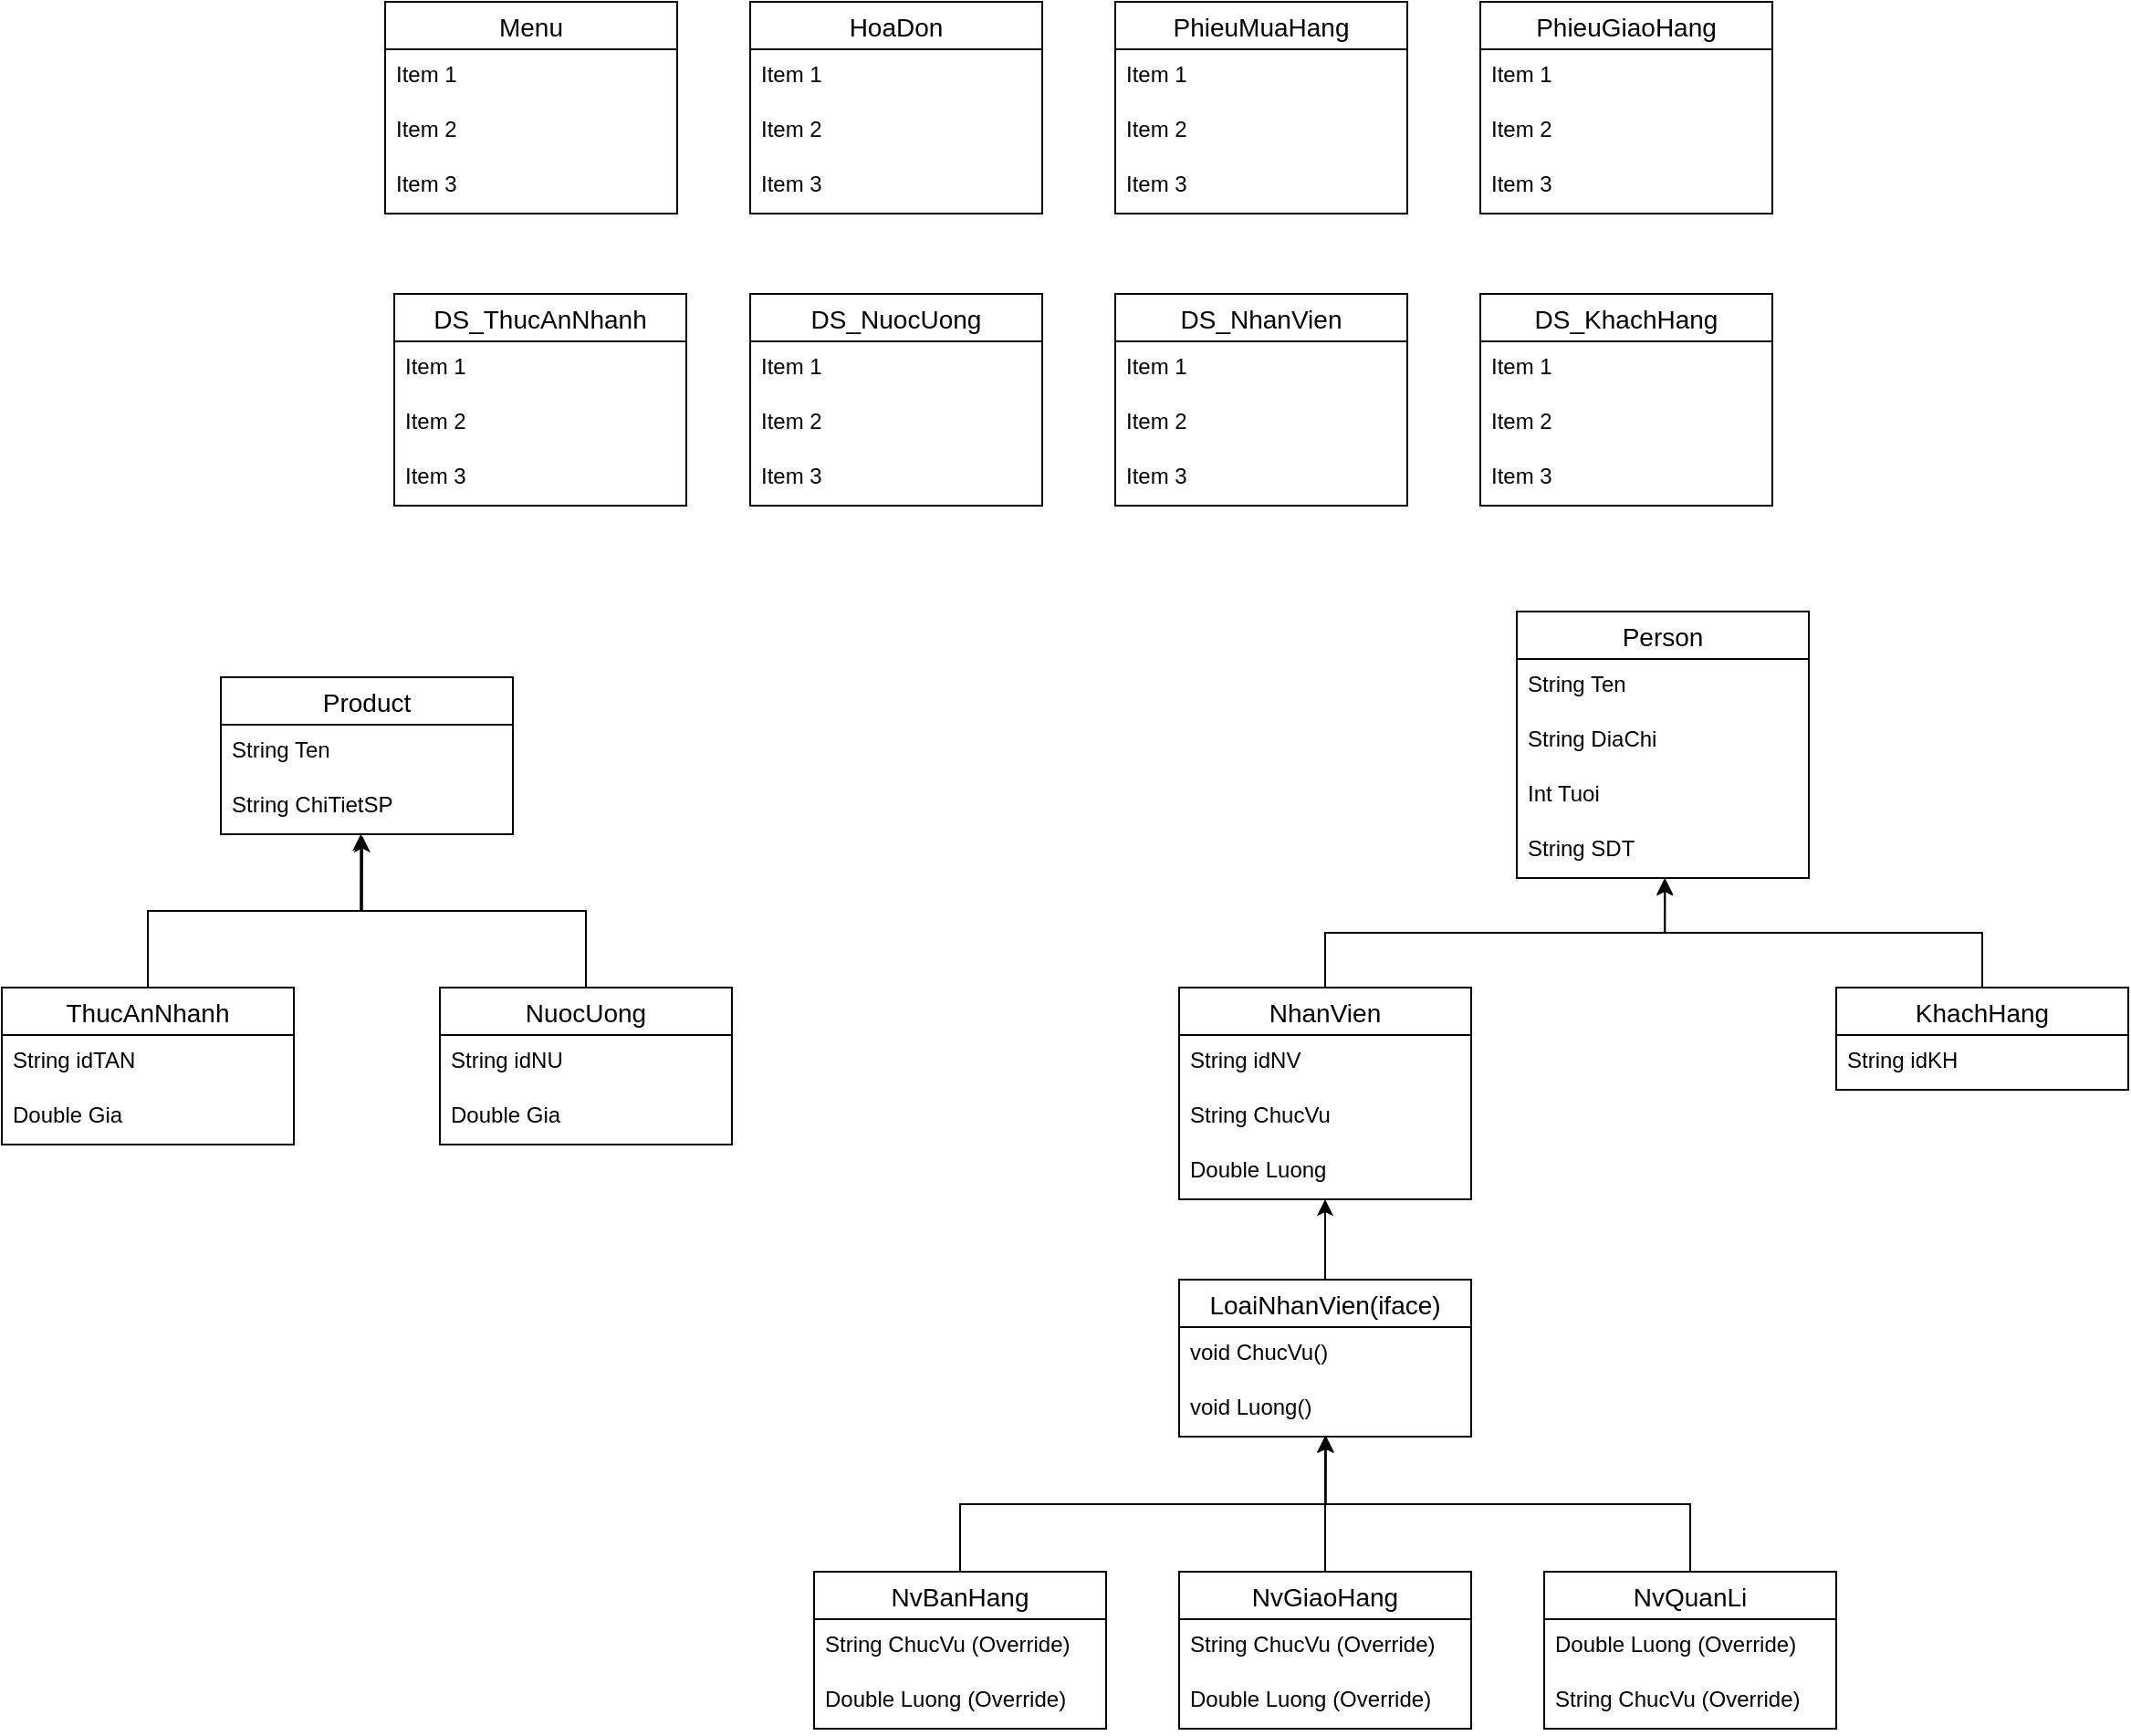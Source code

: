 <mxfile version="15.8.7" type="device"><diagram id="EVMcfRyq3tiRmZQSGh5y" name="Page-1"><mxGraphModel dx="2885" dy="714" grid="1" gridSize="10" guides="1" tooltips="1" connect="1" arrows="1" fold="1" page="1" pageScale="1" pageWidth="850" pageHeight="1100" math="0" shadow="0"><root><mxCell id="0"/><mxCell id="1" parent="0"/><mxCell id="u-z-MHAH-wpr4KC4J1fU-18" value="Product" style="swimlane;fontStyle=0;childLayout=stackLayout;horizontal=1;startSize=26;horizontalStack=0;resizeParent=1;resizeParentMax=0;resizeLast=0;collapsible=1;marginBottom=0;align=center;fontSize=14;" parent="1" vertex="1"><mxGeometry x="-1310" y="470" width="160" height="86" as="geometry"/></mxCell><mxCell id="u-z-MHAH-wpr4KC4J1fU-20" value="String Ten" style="text;strokeColor=none;fillColor=none;spacingLeft=4;spacingRight=4;overflow=hidden;rotatable=0;points=[[0,0.5],[1,0.5]];portConstraint=eastwest;fontSize=12;" parent="u-z-MHAH-wpr4KC4J1fU-18" vertex="1"><mxGeometry y="26" width="160" height="30" as="geometry"/></mxCell><mxCell id="lFMd-A1XRuo6PtVkN8yh-21" value="String ChiTietSP" style="text;strokeColor=none;fillColor=none;spacingLeft=4;spacingRight=4;overflow=hidden;rotatable=0;points=[[0,0.5],[1,0.5]];portConstraint=eastwest;fontSize=12;" parent="u-z-MHAH-wpr4KC4J1fU-18" vertex="1"><mxGeometry y="56" width="160" height="30" as="geometry"/></mxCell><mxCell id="1-C_B3c9Q80rBYuQbA28-1" value="HoaDon" style="swimlane;fontStyle=0;childLayout=stackLayout;horizontal=1;startSize=26;horizontalStack=0;resizeParent=1;resizeParentMax=0;resizeLast=0;collapsible=1;marginBottom=0;align=center;fontSize=14;" parent="1" vertex="1"><mxGeometry x="-1020" y="100" width="160" height="116" as="geometry"/></mxCell><mxCell id="1-C_B3c9Q80rBYuQbA28-2" value="Item 1" style="text;strokeColor=none;fillColor=none;spacingLeft=4;spacingRight=4;overflow=hidden;rotatable=0;points=[[0,0.5],[1,0.5]];portConstraint=eastwest;fontSize=12;" parent="1-C_B3c9Q80rBYuQbA28-1" vertex="1"><mxGeometry y="26" width="160" height="30" as="geometry"/></mxCell><mxCell id="1-C_B3c9Q80rBYuQbA28-3" value="Item 2" style="text;strokeColor=none;fillColor=none;spacingLeft=4;spacingRight=4;overflow=hidden;rotatable=0;points=[[0,0.5],[1,0.5]];portConstraint=eastwest;fontSize=12;" parent="1-C_B3c9Q80rBYuQbA28-1" vertex="1"><mxGeometry y="56" width="160" height="30" as="geometry"/></mxCell><mxCell id="1-C_B3c9Q80rBYuQbA28-4" value="Item 3" style="text;strokeColor=none;fillColor=none;spacingLeft=4;spacingRight=4;overflow=hidden;rotatable=0;points=[[0,0.5],[1,0.5]];portConstraint=eastwest;fontSize=12;" parent="1-C_B3c9Q80rBYuQbA28-1" vertex="1"><mxGeometry y="86" width="160" height="30" as="geometry"/></mxCell><mxCell id="1-C_B3c9Q80rBYuQbA28-5" value="PhieuMuaHang" style="swimlane;fontStyle=0;childLayout=stackLayout;horizontal=1;startSize=26;horizontalStack=0;resizeParent=1;resizeParentMax=0;resizeLast=0;collapsible=1;marginBottom=0;align=center;fontSize=14;" parent="1" vertex="1"><mxGeometry x="-820" y="100" width="160" height="116" as="geometry"/></mxCell><mxCell id="1-C_B3c9Q80rBYuQbA28-6" value="Item 1" style="text;strokeColor=none;fillColor=none;spacingLeft=4;spacingRight=4;overflow=hidden;rotatable=0;points=[[0,0.5],[1,0.5]];portConstraint=eastwest;fontSize=12;" parent="1-C_B3c9Q80rBYuQbA28-5" vertex="1"><mxGeometry y="26" width="160" height="30" as="geometry"/></mxCell><mxCell id="1-C_B3c9Q80rBYuQbA28-7" value="Item 2" style="text;strokeColor=none;fillColor=none;spacingLeft=4;spacingRight=4;overflow=hidden;rotatable=0;points=[[0,0.5],[1,0.5]];portConstraint=eastwest;fontSize=12;" parent="1-C_B3c9Q80rBYuQbA28-5" vertex="1"><mxGeometry y="56" width="160" height="30" as="geometry"/></mxCell><mxCell id="1-C_B3c9Q80rBYuQbA28-8" value="Item 3" style="text;strokeColor=none;fillColor=none;spacingLeft=4;spacingRight=4;overflow=hidden;rotatable=0;points=[[0,0.5],[1,0.5]];portConstraint=eastwest;fontSize=12;" parent="1-C_B3c9Q80rBYuQbA28-5" vertex="1"><mxGeometry y="86" width="160" height="30" as="geometry"/></mxCell><mxCell id="1-C_B3c9Q80rBYuQbA28-9" value="PhieuGiaoHang" style="swimlane;fontStyle=0;childLayout=stackLayout;horizontal=1;startSize=26;horizontalStack=0;resizeParent=1;resizeParentMax=0;resizeLast=0;collapsible=1;marginBottom=0;align=center;fontSize=14;" parent="1" vertex="1"><mxGeometry x="-620" y="100" width="160" height="116" as="geometry"/></mxCell><mxCell id="1-C_B3c9Q80rBYuQbA28-10" value="Item 1" style="text;strokeColor=none;fillColor=none;spacingLeft=4;spacingRight=4;overflow=hidden;rotatable=0;points=[[0,0.5],[1,0.5]];portConstraint=eastwest;fontSize=12;" parent="1-C_B3c9Q80rBYuQbA28-9" vertex="1"><mxGeometry y="26" width="160" height="30" as="geometry"/></mxCell><mxCell id="1-C_B3c9Q80rBYuQbA28-11" value="Item 2" style="text;strokeColor=none;fillColor=none;spacingLeft=4;spacingRight=4;overflow=hidden;rotatable=0;points=[[0,0.5],[1,0.5]];portConstraint=eastwest;fontSize=12;" parent="1-C_B3c9Q80rBYuQbA28-9" vertex="1"><mxGeometry y="56" width="160" height="30" as="geometry"/></mxCell><mxCell id="1-C_B3c9Q80rBYuQbA28-12" value="Item 3" style="text;strokeColor=none;fillColor=none;spacingLeft=4;spacingRight=4;overflow=hidden;rotatable=0;points=[[0,0.5],[1,0.5]];portConstraint=eastwest;fontSize=12;" parent="1-C_B3c9Q80rBYuQbA28-9" vertex="1"><mxGeometry y="86" width="160" height="30" as="geometry"/></mxCell><mxCell id="lFMd-A1XRuo6PtVkN8yh-22" style="edgeStyle=orthogonalEdgeStyle;rounded=0;orthogonalLoop=1;jettySize=auto;html=1;entryX=0.479;entryY=1;entryDx=0;entryDy=0;entryPerimeter=0;" parent="1" source="1-C_B3c9Q80rBYuQbA28-13" target="lFMd-A1XRuo6PtVkN8yh-21" edge="1"><mxGeometry relative="1" as="geometry"/></mxCell><mxCell id="1-C_B3c9Q80rBYuQbA28-13" value="ThucAnNhanh" style="swimlane;fontStyle=0;childLayout=stackLayout;horizontal=1;startSize=26;horizontalStack=0;resizeParent=1;resizeParentMax=0;resizeLast=0;collapsible=1;marginBottom=0;align=center;fontSize=14;" parent="1" vertex="1"><mxGeometry x="-1430" y="640" width="160" height="86" as="geometry"/></mxCell><mxCell id="1-C_B3c9Q80rBYuQbA28-14" value="String idTAN" style="text;strokeColor=none;fillColor=none;spacingLeft=4;spacingRight=4;overflow=hidden;rotatable=0;points=[[0,0.5],[1,0.5]];portConstraint=eastwest;fontSize=12;" parent="1-C_B3c9Q80rBYuQbA28-13" vertex="1"><mxGeometry y="26" width="160" height="30" as="geometry"/></mxCell><mxCell id="1-C_B3c9Q80rBYuQbA28-15" value="Double Gia" style="text;strokeColor=none;fillColor=none;spacingLeft=4;spacingRight=4;overflow=hidden;rotatable=0;points=[[0,0.5],[1,0.5]];portConstraint=eastwest;fontSize=12;" parent="1-C_B3c9Q80rBYuQbA28-13" vertex="1"><mxGeometry y="56" width="160" height="30" as="geometry"/></mxCell><mxCell id="lFMd-A1XRuo6PtVkN8yh-23" style="edgeStyle=orthogonalEdgeStyle;rounded=0;orthogonalLoop=1;jettySize=auto;html=1;entryX=0.484;entryY=1.028;entryDx=0;entryDy=0;entryPerimeter=0;" parent="1" source="1-C_B3c9Q80rBYuQbA28-17" target="lFMd-A1XRuo6PtVkN8yh-21" edge="1"><mxGeometry relative="1" as="geometry"/></mxCell><mxCell id="1-C_B3c9Q80rBYuQbA28-17" value="NuocUong" style="swimlane;fontStyle=0;childLayout=stackLayout;horizontal=1;startSize=26;horizontalStack=0;resizeParent=1;resizeParentMax=0;resizeLast=0;collapsible=1;marginBottom=0;align=center;fontSize=14;" parent="1" vertex="1"><mxGeometry x="-1190" y="640" width="160" height="86" as="geometry"/></mxCell><mxCell id="lFMd-A1XRuo6PtVkN8yh-24" value="String idNU" style="text;strokeColor=none;fillColor=none;spacingLeft=4;spacingRight=4;overflow=hidden;rotatable=0;points=[[0,0.5],[1,0.5]];portConstraint=eastwest;fontSize=12;" parent="1-C_B3c9Q80rBYuQbA28-17" vertex="1"><mxGeometry y="26" width="160" height="30" as="geometry"/></mxCell><mxCell id="lFMd-A1XRuo6PtVkN8yh-25" value="Double Gia" style="text;strokeColor=none;fillColor=none;spacingLeft=4;spacingRight=4;overflow=hidden;rotatable=0;points=[[0,0.5],[1,0.5]];portConstraint=eastwest;fontSize=12;" parent="1-C_B3c9Q80rBYuQbA28-17" vertex="1"><mxGeometry y="56" width="160" height="30" as="geometry"/></mxCell><mxCell id="iTKkaDLtavJCJx7HGQ4m-40" value="Person" style="swimlane;fontStyle=0;childLayout=stackLayout;horizontal=1;startSize=26;horizontalStack=0;resizeParent=1;resizeParentMax=0;resizeLast=0;collapsible=1;marginBottom=0;align=center;fontSize=14;" parent="1" vertex="1"><mxGeometry x="-600" y="434" width="160" height="146" as="geometry"><mxRectangle x="-600" y="434" width="80" height="26" as="alternateBounds"/></mxGeometry></mxCell><mxCell id="iTKkaDLtavJCJx7HGQ4m-41" value="String Ten" style="text;strokeColor=none;fillColor=none;spacingLeft=4;spacingRight=4;overflow=hidden;rotatable=0;points=[[0,0.5],[1,0.5]];portConstraint=eastwest;fontSize=12;" parent="iTKkaDLtavJCJx7HGQ4m-40" vertex="1"><mxGeometry y="26" width="160" height="30" as="geometry"/></mxCell><mxCell id="iTKkaDLtavJCJx7HGQ4m-42" value="String DiaChi" style="text;strokeColor=none;fillColor=none;spacingLeft=4;spacingRight=4;overflow=hidden;rotatable=0;points=[[0,0.5],[1,0.5]];portConstraint=eastwest;fontSize=12;" parent="iTKkaDLtavJCJx7HGQ4m-40" vertex="1"><mxGeometry y="56" width="160" height="30" as="geometry"/></mxCell><mxCell id="lFMd-A1XRuo6PtVkN8yh-7" value="Int Tuoi" style="text;strokeColor=none;fillColor=none;spacingLeft=4;spacingRight=4;overflow=hidden;rotatable=0;points=[[0,0.5],[1,0.5]];portConstraint=eastwest;fontSize=12;" parent="iTKkaDLtavJCJx7HGQ4m-40" vertex="1"><mxGeometry y="86" width="160" height="30" as="geometry"/></mxCell><mxCell id="lFMd-A1XRuo6PtVkN8yh-6" value="String SDT" style="text;strokeColor=none;fillColor=none;spacingLeft=4;spacingRight=4;overflow=hidden;rotatable=0;points=[[0,0.5],[1,0.5]];portConstraint=eastwest;fontSize=12;" parent="iTKkaDLtavJCJx7HGQ4m-40" vertex="1"><mxGeometry y="116" width="160" height="30" as="geometry"/></mxCell><mxCell id="lFMd-A1XRuo6PtVkN8yh-8" style="edgeStyle=orthogonalEdgeStyle;rounded=0;orthogonalLoop=1;jettySize=auto;html=1;entryX=0.507;entryY=1.02;entryDx=0;entryDy=0;entryPerimeter=0;" parent="1" source="iTKkaDLtavJCJx7HGQ4m-45" target="lFMd-A1XRuo6PtVkN8yh-6" edge="1"><mxGeometry relative="1" as="geometry"/></mxCell><mxCell id="iTKkaDLtavJCJx7HGQ4m-45" value="NhanVien" style="swimlane;fontStyle=0;childLayout=stackLayout;horizontal=1;startSize=26;horizontalStack=0;resizeParent=1;resizeParentMax=0;resizeLast=0;collapsible=1;marginBottom=0;align=center;fontSize=14;" parent="1" vertex="1"><mxGeometry x="-785" y="640" width="160" height="116" as="geometry"/></mxCell><mxCell id="iTKkaDLtavJCJx7HGQ4m-46" value="String idNV" style="text;strokeColor=none;fillColor=none;spacingLeft=4;spacingRight=4;overflow=hidden;rotatable=0;points=[[0,0.5],[1,0.5]];portConstraint=eastwest;fontSize=12;" parent="iTKkaDLtavJCJx7HGQ4m-45" vertex="1"><mxGeometry y="26" width="160" height="30" as="geometry"/></mxCell><mxCell id="lFMd-A1XRuo6PtVkN8yh-31" value="String ChucVu" style="text;strokeColor=none;fillColor=none;spacingLeft=4;spacingRight=4;overflow=hidden;rotatable=0;points=[[0,0.5],[1,0.5]];portConstraint=eastwest;fontSize=12;" parent="iTKkaDLtavJCJx7HGQ4m-45" vertex="1"><mxGeometry y="56" width="160" height="30" as="geometry"/></mxCell><mxCell id="lFMd-A1XRuo6PtVkN8yh-26" value="Double Luong" style="text;strokeColor=none;fillColor=none;spacingLeft=4;spacingRight=4;overflow=hidden;rotatable=0;points=[[0,0.5],[1,0.5]];portConstraint=eastwest;fontSize=12;" parent="iTKkaDLtavJCJx7HGQ4m-45" vertex="1"><mxGeometry y="86" width="160" height="30" as="geometry"/></mxCell><mxCell id="lFMd-A1XRuo6PtVkN8yh-10" style="edgeStyle=orthogonalEdgeStyle;rounded=0;orthogonalLoop=1;jettySize=auto;html=1;entryX=0.507;entryY=0.997;entryDx=0;entryDy=0;entryPerimeter=0;" parent="1" source="iTKkaDLtavJCJx7HGQ4m-50" target="lFMd-A1XRuo6PtVkN8yh-6" edge="1"><mxGeometry relative="1" as="geometry"/></mxCell><mxCell id="iTKkaDLtavJCJx7HGQ4m-50" value="KhachHang" style="swimlane;fontStyle=0;childLayout=stackLayout;horizontal=1;startSize=26;horizontalStack=0;resizeParent=1;resizeParentMax=0;resizeLast=0;collapsible=1;marginBottom=0;align=center;fontSize=14;" parent="1" vertex="1"><mxGeometry x="-425" y="640" width="160" height="56" as="geometry"/></mxCell><mxCell id="iTKkaDLtavJCJx7HGQ4m-51" value="String idKH" style="text;strokeColor=none;fillColor=none;spacingLeft=4;spacingRight=4;overflow=hidden;rotatable=0;points=[[0,0.5],[1,0.5]];portConstraint=eastwest;fontSize=12;" parent="iTKkaDLtavJCJx7HGQ4m-50" vertex="1"><mxGeometry y="26" width="160" height="30" as="geometry"/></mxCell><mxCell id="lFMd-A1XRuo6PtVkN8yh-57" style="edgeStyle=orthogonalEdgeStyle;rounded=0;orthogonalLoop=1;jettySize=auto;html=1;entryX=0.502;entryY=0.996;entryDx=0;entryDy=0;entryPerimeter=0;endArrow=classic;endFill=1;" parent="1" source="iTKkaDLtavJCJx7HGQ4m-54" target="uVLdy-5Ss5AGThMqETgx-3" edge="1"><mxGeometry relative="1" as="geometry"/></mxCell><mxCell id="iTKkaDLtavJCJx7HGQ4m-54" value="NvBanHang" style="swimlane;fontStyle=0;childLayout=stackLayout;horizontal=1;startSize=26;horizontalStack=0;resizeParent=1;resizeParentMax=0;resizeLast=0;collapsible=1;marginBottom=0;align=center;fontSize=14;" parent="1" vertex="1"><mxGeometry x="-985" y="960" width="160" height="86" as="geometry"/></mxCell><mxCell id="iTKkaDLtavJCJx7HGQ4m-56" value="String ChucVu (Override)" style="text;strokeColor=none;fillColor=none;spacingLeft=4;spacingRight=4;overflow=hidden;rotatable=0;points=[[0,0.5],[1,0.5]];portConstraint=eastwest;fontSize=12;" parent="iTKkaDLtavJCJx7HGQ4m-54" vertex="1"><mxGeometry y="26" width="160" height="30" as="geometry"/></mxCell><mxCell id="iTKkaDLtavJCJx7HGQ4m-57" value="Double Luong (Override)" style="text;strokeColor=none;fillColor=none;spacingLeft=4;spacingRight=4;overflow=hidden;rotatable=0;points=[[0,0.5],[1,0.5]];portConstraint=eastwest;fontSize=12;" parent="iTKkaDLtavJCJx7HGQ4m-54" vertex="1"><mxGeometry y="56" width="160" height="30" as="geometry"/></mxCell><mxCell id="iTKkaDLtavJCJx7HGQ4m-65" value="DS_ThucAnNhanh" style="swimlane;fontStyle=0;childLayout=stackLayout;horizontal=1;startSize=26;horizontalStack=0;resizeParent=1;resizeParentMax=0;resizeLast=0;collapsible=1;marginBottom=0;align=center;fontSize=14;" parent="1" vertex="1"><mxGeometry x="-1215" y="260" width="160" height="116" as="geometry"/></mxCell><mxCell id="iTKkaDLtavJCJx7HGQ4m-66" value="Item 1" style="text;strokeColor=none;fillColor=none;spacingLeft=4;spacingRight=4;overflow=hidden;rotatable=0;points=[[0,0.5],[1,0.5]];portConstraint=eastwest;fontSize=12;" parent="iTKkaDLtavJCJx7HGQ4m-65" vertex="1"><mxGeometry y="26" width="160" height="30" as="geometry"/></mxCell><mxCell id="iTKkaDLtavJCJx7HGQ4m-67" value="Item 2" style="text;strokeColor=none;fillColor=none;spacingLeft=4;spacingRight=4;overflow=hidden;rotatable=0;points=[[0,0.5],[1,0.5]];portConstraint=eastwest;fontSize=12;" parent="iTKkaDLtavJCJx7HGQ4m-65" vertex="1"><mxGeometry y="56" width="160" height="30" as="geometry"/></mxCell><mxCell id="iTKkaDLtavJCJx7HGQ4m-68" value="Item 3" style="text;strokeColor=none;fillColor=none;spacingLeft=4;spacingRight=4;overflow=hidden;rotatable=0;points=[[0,0.5],[1,0.5]];portConstraint=eastwest;fontSize=12;" parent="iTKkaDLtavJCJx7HGQ4m-65" vertex="1"><mxGeometry y="86" width="160" height="30" as="geometry"/></mxCell><mxCell id="iTKkaDLtavJCJx7HGQ4m-69" value="DS_NuocUong" style="swimlane;fontStyle=0;childLayout=stackLayout;horizontal=1;startSize=26;horizontalStack=0;resizeParent=1;resizeParentMax=0;resizeLast=0;collapsible=1;marginBottom=0;align=center;fontSize=14;" parent="1" vertex="1"><mxGeometry x="-1020" y="260" width="160" height="116" as="geometry"/></mxCell><mxCell id="iTKkaDLtavJCJx7HGQ4m-70" value="Item 1" style="text;strokeColor=none;fillColor=none;spacingLeft=4;spacingRight=4;overflow=hidden;rotatable=0;points=[[0,0.5],[1,0.5]];portConstraint=eastwest;fontSize=12;" parent="iTKkaDLtavJCJx7HGQ4m-69" vertex="1"><mxGeometry y="26" width="160" height="30" as="geometry"/></mxCell><mxCell id="iTKkaDLtavJCJx7HGQ4m-71" value="Item 2" style="text;strokeColor=none;fillColor=none;spacingLeft=4;spacingRight=4;overflow=hidden;rotatable=0;points=[[0,0.5],[1,0.5]];portConstraint=eastwest;fontSize=12;" parent="iTKkaDLtavJCJx7HGQ4m-69" vertex="1"><mxGeometry y="56" width="160" height="30" as="geometry"/></mxCell><mxCell id="iTKkaDLtavJCJx7HGQ4m-72" value="Item 3" style="text;strokeColor=none;fillColor=none;spacingLeft=4;spacingRight=4;overflow=hidden;rotatable=0;points=[[0,0.5],[1,0.5]];portConstraint=eastwest;fontSize=12;" parent="iTKkaDLtavJCJx7HGQ4m-69" vertex="1"><mxGeometry y="86" width="160" height="30" as="geometry"/></mxCell><mxCell id="iTKkaDLtavJCJx7HGQ4m-73" value="DS_NhanVien" style="swimlane;fontStyle=0;childLayout=stackLayout;horizontal=1;startSize=26;horizontalStack=0;resizeParent=1;resizeParentMax=0;resizeLast=0;collapsible=1;marginBottom=0;align=center;fontSize=14;" parent="1" vertex="1"><mxGeometry x="-820" y="260" width="160" height="116" as="geometry"/></mxCell><mxCell id="iTKkaDLtavJCJx7HGQ4m-74" value="Item 1" style="text;strokeColor=none;fillColor=none;spacingLeft=4;spacingRight=4;overflow=hidden;rotatable=0;points=[[0,0.5],[1,0.5]];portConstraint=eastwest;fontSize=12;" parent="iTKkaDLtavJCJx7HGQ4m-73" vertex="1"><mxGeometry y="26" width="160" height="30" as="geometry"/></mxCell><mxCell id="iTKkaDLtavJCJx7HGQ4m-75" value="Item 2" style="text;strokeColor=none;fillColor=none;spacingLeft=4;spacingRight=4;overflow=hidden;rotatable=0;points=[[0,0.5],[1,0.5]];portConstraint=eastwest;fontSize=12;" parent="iTKkaDLtavJCJx7HGQ4m-73" vertex="1"><mxGeometry y="56" width="160" height="30" as="geometry"/></mxCell><mxCell id="iTKkaDLtavJCJx7HGQ4m-76" value="Item 3" style="text;strokeColor=none;fillColor=none;spacingLeft=4;spacingRight=4;overflow=hidden;rotatable=0;points=[[0,0.5],[1,0.5]];portConstraint=eastwest;fontSize=12;" parent="iTKkaDLtavJCJx7HGQ4m-73" vertex="1"><mxGeometry y="86" width="160" height="30" as="geometry"/></mxCell><mxCell id="iTKkaDLtavJCJx7HGQ4m-82" value="DS_KhachHang" style="swimlane;fontStyle=0;childLayout=stackLayout;horizontal=1;startSize=26;horizontalStack=0;resizeParent=1;resizeParentMax=0;resizeLast=0;collapsible=1;marginBottom=0;align=center;fontSize=14;" parent="1" vertex="1"><mxGeometry x="-620" y="260" width="160" height="116" as="geometry"/></mxCell><mxCell id="iTKkaDLtavJCJx7HGQ4m-83" value="Item 1" style="text;strokeColor=none;fillColor=none;spacingLeft=4;spacingRight=4;overflow=hidden;rotatable=0;points=[[0,0.5],[1,0.5]];portConstraint=eastwest;fontSize=12;" parent="iTKkaDLtavJCJx7HGQ4m-82" vertex="1"><mxGeometry y="26" width="160" height="30" as="geometry"/></mxCell><mxCell id="iTKkaDLtavJCJx7HGQ4m-84" value="Item 2" style="text;strokeColor=none;fillColor=none;spacingLeft=4;spacingRight=4;overflow=hidden;rotatable=0;points=[[0,0.5],[1,0.5]];portConstraint=eastwest;fontSize=12;" parent="iTKkaDLtavJCJx7HGQ4m-82" vertex="1"><mxGeometry y="56" width="160" height="30" as="geometry"/></mxCell><mxCell id="iTKkaDLtavJCJx7HGQ4m-85" value="Item 3" style="text;strokeColor=none;fillColor=none;spacingLeft=4;spacingRight=4;overflow=hidden;rotatable=0;points=[[0,0.5],[1,0.5]];portConstraint=eastwest;fontSize=12;" parent="iTKkaDLtavJCJx7HGQ4m-82" vertex="1"><mxGeometry y="86" width="160" height="30" as="geometry"/></mxCell><mxCell id="lFMd-A1XRuo6PtVkN8yh-55" style="edgeStyle=orthogonalEdgeStyle;rounded=0;orthogonalLoop=1;jettySize=auto;html=1;entryX=0.5;entryY=0.987;entryDx=0;entryDy=0;entryPerimeter=0;endArrow=classic;endFill=1;" parent="1" source="iTKkaDLtavJCJx7HGQ4m-93" target="uVLdy-5Ss5AGThMqETgx-3" edge="1"><mxGeometry relative="1" as="geometry"/></mxCell><mxCell id="iTKkaDLtavJCJx7HGQ4m-93" value="NvGiaoHang" style="swimlane;fontStyle=0;childLayout=stackLayout;horizontal=1;startSize=26;horizontalStack=0;resizeParent=1;resizeParentMax=0;resizeLast=0;collapsible=1;marginBottom=0;align=center;fontSize=14;" parent="1" vertex="1"><mxGeometry x="-785" y="960" width="160" height="86" as="geometry"/></mxCell><mxCell id="lFMd-A1XRuo6PtVkN8yh-40" value="String ChucVu (Override)" style="text;strokeColor=none;fillColor=none;spacingLeft=4;spacingRight=4;overflow=hidden;rotatable=0;points=[[0,0.5],[1,0.5]];portConstraint=eastwest;fontSize=12;" parent="iTKkaDLtavJCJx7HGQ4m-93" vertex="1"><mxGeometry y="26" width="160" height="30" as="geometry"/></mxCell><mxCell id="lFMd-A1XRuo6PtVkN8yh-41" value="Double Luong (Override)" style="text;strokeColor=none;fillColor=none;spacingLeft=4;spacingRight=4;overflow=hidden;rotatable=0;points=[[0,0.5],[1,0.5]];portConstraint=eastwest;fontSize=12;" parent="iTKkaDLtavJCJx7HGQ4m-93" vertex="1"><mxGeometry y="56" width="160" height="30" as="geometry"/></mxCell><mxCell id="lFMd-A1XRuo6PtVkN8yh-56" style="edgeStyle=orthogonalEdgeStyle;rounded=0;orthogonalLoop=1;jettySize=auto;html=1;entryX=0.502;entryY=0.978;entryDx=0;entryDy=0;entryPerimeter=0;endArrow=classic;endFill=1;" parent="1" source="iTKkaDLtavJCJx7HGQ4m-97" target="uVLdy-5Ss5AGThMqETgx-3" edge="1"><mxGeometry relative="1" as="geometry"/></mxCell><mxCell id="iTKkaDLtavJCJx7HGQ4m-97" value="NvQuanLi" style="swimlane;fontStyle=0;childLayout=stackLayout;horizontal=1;startSize=26;horizontalStack=0;resizeParent=1;resizeParentMax=0;resizeLast=0;collapsible=1;marginBottom=0;align=center;fontSize=14;swimlaneFillColor=default;" parent="1" vertex="1"><mxGeometry x="-585" y="960" width="160" height="86" as="geometry"/></mxCell><mxCell id="lFMd-A1XRuo6PtVkN8yh-42" value="Double Luong (Override)" style="text;strokeColor=none;fillColor=none;spacingLeft=4;spacingRight=4;overflow=hidden;rotatable=0;points=[[0,0.5],[1,0.5]];portConstraint=eastwest;fontSize=12;" parent="iTKkaDLtavJCJx7HGQ4m-97" vertex="1"><mxGeometry y="26" width="160" height="30" as="geometry"/></mxCell><mxCell id="lFMd-A1XRuo6PtVkN8yh-39" value="String ChucVu (Override)" style="text;strokeColor=none;fillColor=none;spacingLeft=4;spacingRight=4;overflow=hidden;rotatable=0;points=[[0,0.5],[1,0.5]];portConstraint=eastwest;fontSize=12;" parent="iTKkaDLtavJCJx7HGQ4m-97" vertex="1"><mxGeometry y="56" width="160" height="30" as="geometry"/></mxCell><mxCell id="iTKkaDLtavJCJx7HGQ4m-106" value="Menu" style="swimlane;fontStyle=0;childLayout=stackLayout;horizontal=1;startSize=26;horizontalStack=0;resizeParent=1;resizeParentMax=0;resizeLast=0;collapsible=1;marginBottom=0;align=center;fontSize=14;" parent="1" vertex="1"><mxGeometry x="-1220" y="100" width="160" height="116" as="geometry"/></mxCell><mxCell id="iTKkaDLtavJCJx7HGQ4m-107" value="Item 1" style="text;strokeColor=none;fillColor=none;spacingLeft=4;spacingRight=4;overflow=hidden;rotatable=0;points=[[0,0.5],[1,0.5]];portConstraint=eastwest;fontSize=12;" parent="iTKkaDLtavJCJx7HGQ4m-106" vertex="1"><mxGeometry y="26" width="160" height="30" as="geometry"/></mxCell><mxCell id="iTKkaDLtavJCJx7HGQ4m-108" value="Item 2" style="text;strokeColor=none;fillColor=none;spacingLeft=4;spacingRight=4;overflow=hidden;rotatable=0;points=[[0,0.5],[1,0.5]];portConstraint=eastwest;fontSize=12;" parent="iTKkaDLtavJCJx7HGQ4m-106" vertex="1"><mxGeometry y="56" width="160" height="30" as="geometry"/></mxCell><mxCell id="iTKkaDLtavJCJx7HGQ4m-109" value="Item 3" style="text;strokeColor=none;fillColor=none;spacingLeft=4;spacingRight=4;overflow=hidden;rotatable=0;points=[[0,0.5],[1,0.5]];portConstraint=eastwest;fontSize=12;" parent="iTKkaDLtavJCJx7HGQ4m-106" vertex="1"><mxGeometry y="86" width="160" height="30" as="geometry"/></mxCell><mxCell id="lFMd-A1XRuo6PtVkN8yh-53" style="edgeStyle=orthogonalEdgeStyle;rounded=0;orthogonalLoop=1;jettySize=auto;html=1;entryX=0.5;entryY=1;entryDx=0;entryDy=0;entryPerimeter=0;endArrow=classic;endFill=1;" parent="1" source="uVLdy-5Ss5AGThMqETgx-1" target="lFMd-A1XRuo6PtVkN8yh-26" edge="1"><mxGeometry relative="1" as="geometry"/></mxCell><mxCell id="uVLdy-5Ss5AGThMqETgx-1" value="LoaiNhanVien(iface)" style="swimlane;fontStyle=0;childLayout=stackLayout;horizontal=1;startSize=26;horizontalStack=0;resizeParent=1;resizeParentMax=0;resizeLast=0;collapsible=1;marginBottom=0;align=center;fontSize=14;" parent="1" vertex="1"><mxGeometry x="-785" y="800" width="160" height="86" as="geometry"/></mxCell><mxCell id="uVLdy-5Ss5AGThMqETgx-2" value="void ChucVu()" style="text;strokeColor=none;fillColor=none;spacingLeft=4;spacingRight=4;overflow=hidden;rotatable=0;points=[[0,0.5],[1,0.5]];portConstraint=eastwest;fontSize=12;" parent="uVLdy-5Ss5AGThMqETgx-1" vertex="1"><mxGeometry y="26" width="160" height="30" as="geometry"/></mxCell><mxCell id="uVLdy-5Ss5AGThMqETgx-3" value="void Luong()" style="text;strokeColor=none;fillColor=none;spacingLeft=4;spacingRight=4;overflow=hidden;rotatable=0;points=[[0,0.5],[1,0.5]];portConstraint=eastwest;fontSize=12;" parent="uVLdy-5Ss5AGThMqETgx-1" vertex="1"><mxGeometry y="56" width="160" height="30" as="geometry"/></mxCell></root></mxGraphModel></diagram></mxfile>